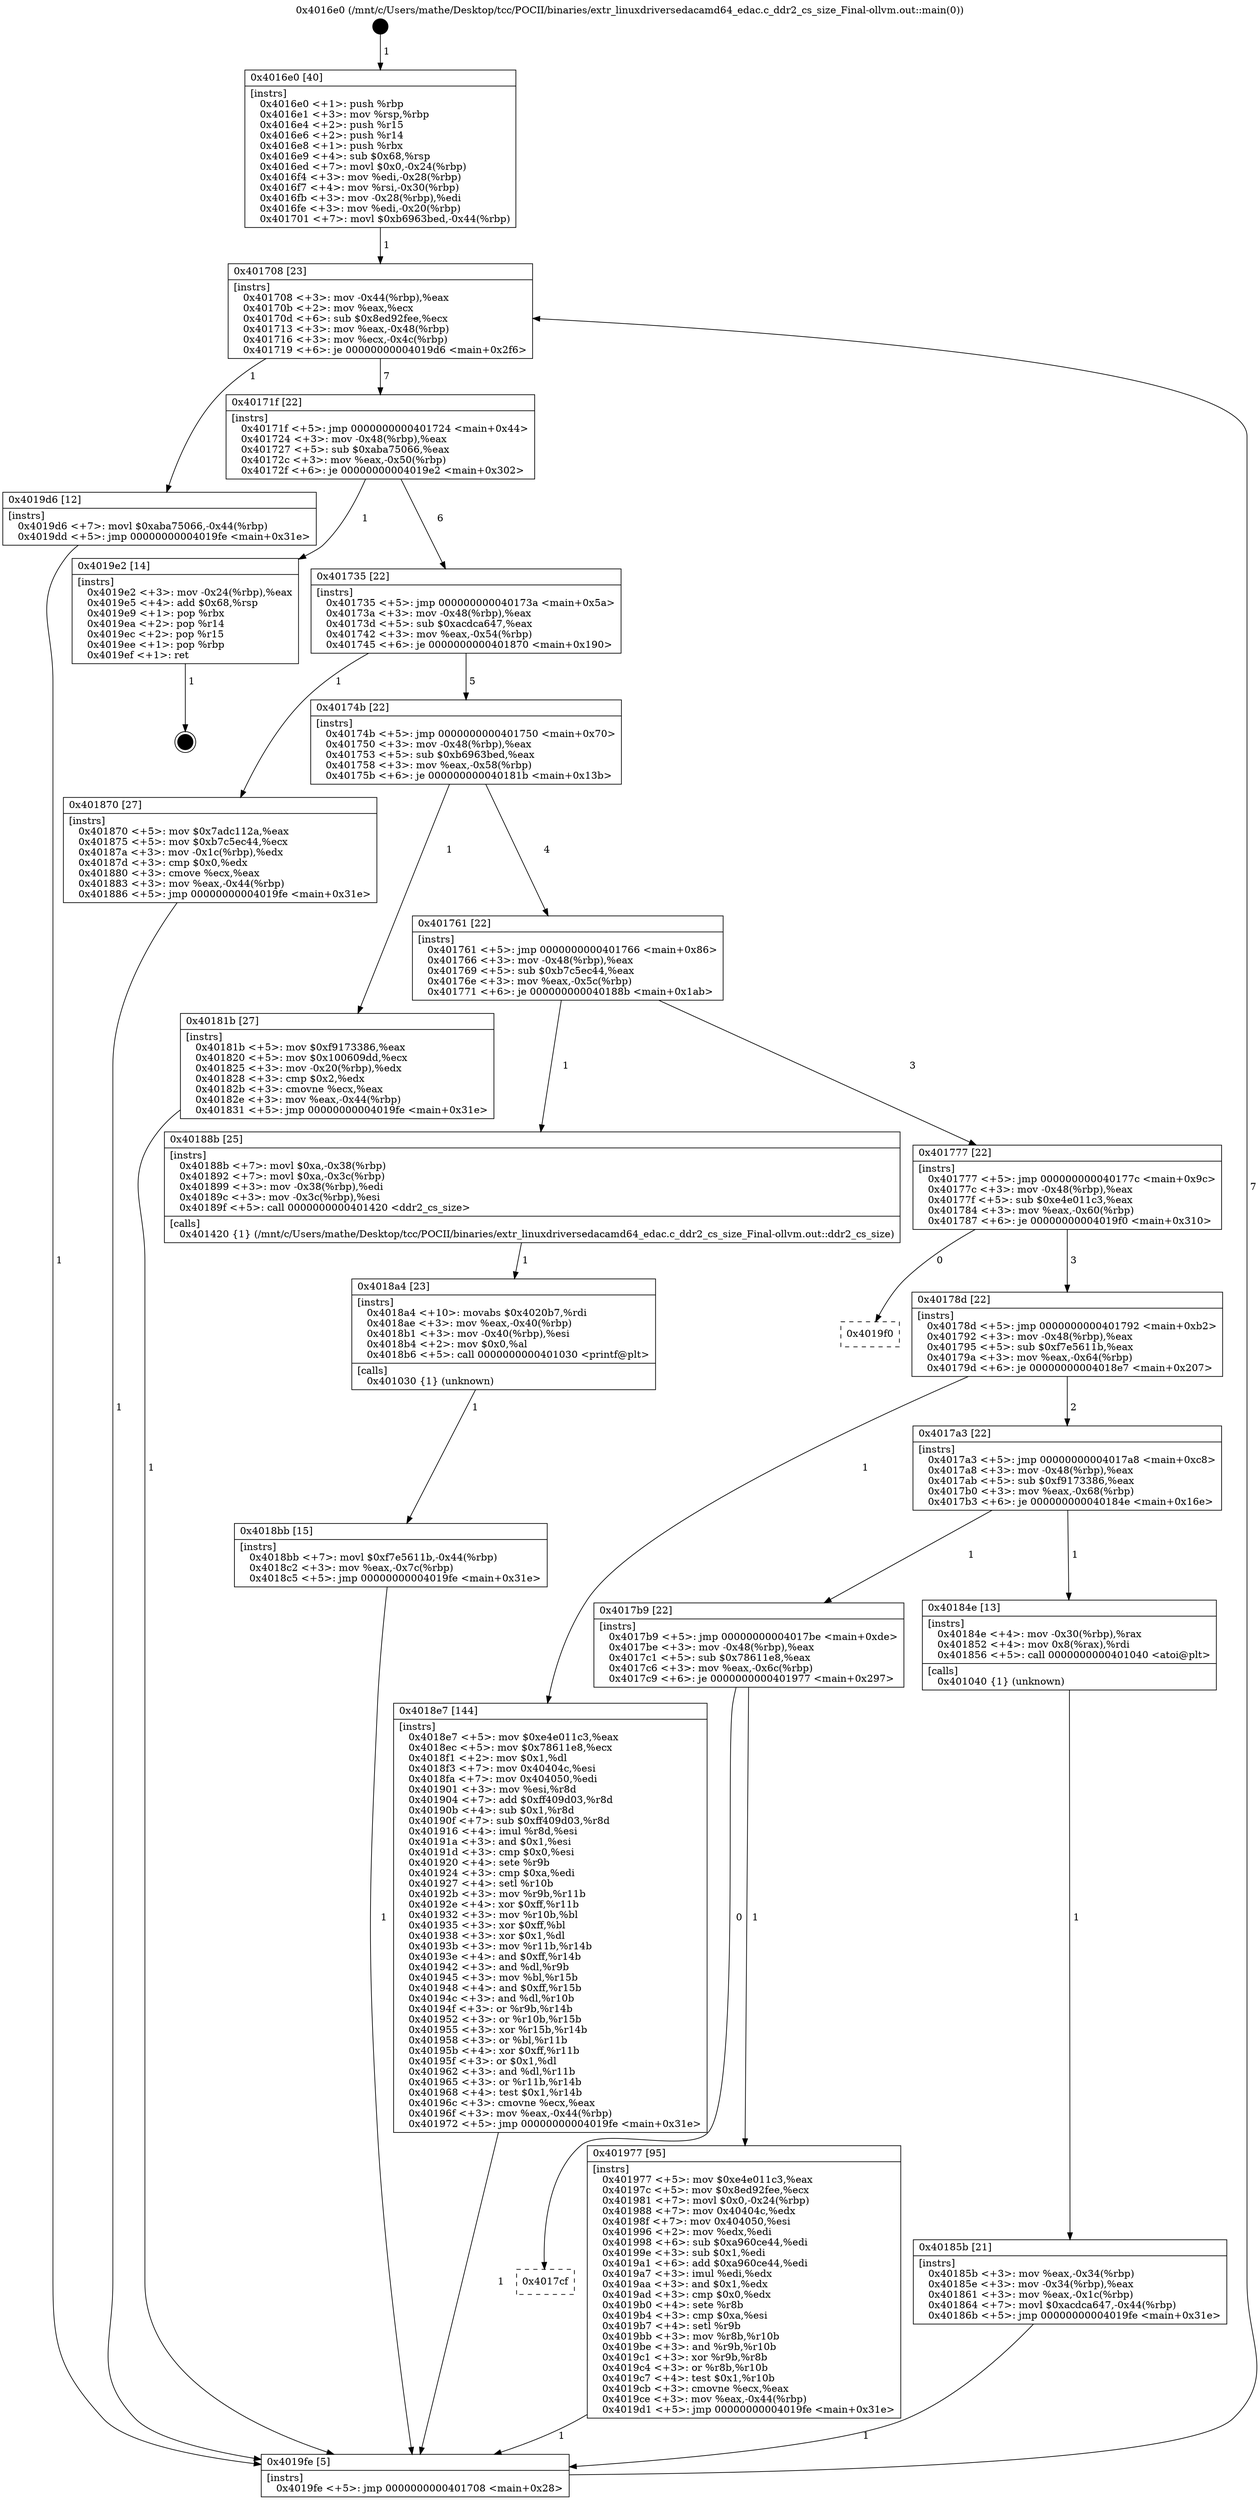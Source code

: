 digraph "0x4016e0" {
  label = "0x4016e0 (/mnt/c/Users/mathe/Desktop/tcc/POCII/binaries/extr_linuxdriversedacamd64_edac.c_ddr2_cs_size_Final-ollvm.out::main(0))"
  labelloc = "t"
  node[shape=record]

  Entry [label="",width=0.3,height=0.3,shape=circle,fillcolor=black,style=filled]
  "0x401708" [label="{
     0x401708 [23]\l
     | [instrs]\l
     &nbsp;&nbsp;0x401708 \<+3\>: mov -0x44(%rbp),%eax\l
     &nbsp;&nbsp;0x40170b \<+2\>: mov %eax,%ecx\l
     &nbsp;&nbsp;0x40170d \<+6\>: sub $0x8ed92fee,%ecx\l
     &nbsp;&nbsp;0x401713 \<+3\>: mov %eax,-0x48(%rbp)\l
     &nbsp;&nbsp;0x401716 \<+3\>: mov %ecx,-0x4c(%rbp)\l
     &nbsp;&nbsp;0x401719 \<+6\>: je 00000000004019d6 \<main+0x2f6\>\l
  }"]
  "0x4019d6" [label="{
     0x4019d6 [12]\l
     | [instrs]\l
     &nbsp;&nbsp;0x4019d6 \<+7\>: movl $0xaba75066,-0x44(%rbp)\l
     &nbsp;&nbsp;0x4019dd \<+5\>: jmp 00000000004019fe \<main+0x31e\>\l
  }"]
  "0x40171f" [label="{
     0x40171f [22]\l
     | [instrs]\l
     &nbsp;&nbsp;0x40171f \<+5\>: jmp 0000000000401724 \<main+0x44\>\l
     &nbsp;&nbsp;0x401724 \<+3\>: mov -0x48(%rbp),%eax\l
     &nbsp;&nbsp;0x401727 \<+5\>: sub $0xaba75066,%eax\l
     &nbsp;&nbsp;0x40172c \<+3\>: mov %eax,-0x50(%rbp)\l
     &nbsp;&nbsp;0x40172f \<+6\>: je 00000000004019e2 \<main+0x302\>\l
  }"]
  Exit [label="",width=0.3,height=0.3,shape=circle,fillcolor=black,style=filled,peripheries=2]
  "0x4019e2" [label="{
     0x4019e2 [14]\l
     | [instrs]\l
     &nbsp;&nbsp;0x4019e2 \<+3\>: mov -0x24(%rbp),%eax\l
     &nbsp;&nbsp;0x4019e5 \<+4\>: add $0x68,%rsp\l
     &nbsp;&nbsp;0x4019e9 \<+1\>: pop %rbx\l
     &nbsp;&nbsp;0x4019ea \<+2\>: pop %r14\l
     &nbsp;&nbsp;0x4019ec \<+2\>: pop %r15\l
     &nbsp;&nbsp;0x4019ee \<+1\>: pop %rbp\l
     &nbsp;&nbsp;0x4019ef \<+1\>: ret\l
  }"]
  "0x401735" [label="{
     0x401735 [22]\l
     | [instrs]\l
     &nbsp;&nbsp;0x401735 \<+5\>: jmp 000000000040173a \<main+0x5a\>\l
     &nbsp;&nbsp;0x40173a \<+3\>: mov -0x48(%rbp),%eax\l
     &nbsp;&nbsp;0x40173d \<+5\>: sub $0xacdca647,%eax\l
     &nbsp;&nbsp;0x401742 \<+3\>: mov %eax,-0x54(%rbp)\l
     &nbsp;&nbsp;0x401745 \<+6\>: je 0000000000401870 \<main+0x190\>\l
  }"]
  "0x4017cf" [label="{
     0x4017cf\l
  }", style=dashed]
  "0x401870" [label="{
     0x401870 [27]\l
     | [instrs]\l
     &nbsp;&nbsp;0x401870 \<+5\>: mov $0x7adc112a,%eax\l
     &nbsp;&nbsp;0x401875 \<+5\>: mov $0xb7c5ec44,%ecx\l
     &nbsp;&nbsp;0x40187a \<+3\>: mov -0x1c(%rbp),%edx\l
     &nbsp;&nbsp;0x40187d \<+3\>: cmp $0x0,%edx\l
     &nbsp;&nbsp;0x401880 \<+3\>: cmove %ecx,%eax\l
     &nbsp;&nbsp;0x401883 \<+3\>: mov %eax,-0x44(%rbp)\l
     &nbsp;&nbsp;0x401886 \<+5\>: jmp 00000000004019fe \<main+0x31e\>\l
  }"]
  "0x40174b" [label="{
     0x40174b [22]\l
     | [instrs]\l
     &nbsp;&nbsp;0x40174b \<+5\>: jmp 0000000000401750 \<main+0x70\>\l
     &nbsp;&nbsp;0x401750 \<+3\>: mov -0x48(%rbp),%eax\l
     &nbsp;&nbsp;0x401753 \<+5\>: sub $0xb6963bed,%eax\l
     &nbsp;&nbsp;0x401758 \<+3\>: mov %eax,-0x58(%rbp)\l
     &nbsp;&nbsp;0x40175b \<+6\>: je 000000000040181b \<main+0x13b\>\l
  }"]
  "0x401977" [label="{
     0x401977 [95]\l
     | [instrs]\l
     &nbsp;&nbsp;0x401977 \<+5\>: mov $0xe4e011c3,%eax\l
     &nbsp;&nbsp;0x40197c \<+5\>: mov $0x8ed92fee,%ecx\l
     &nbsp;&nbsp;0x401981 \<+7\>: movl $0x0,-0x24(%rbp)\l
     &nbsp;&nbsp;0x401988 \<+7\>: mov 0x40404c,%edx\l
     &nbsp;&nbsp;0x40198f \<+7\>: mov 0x404050,%esi\l
     &nbsp;&nbsp;0x401996 \<+2\>: mov %edx,%edi\l
     &nbsp;&nbsp;0x401998 \<+6\>: sub $0xa960ce44,%edi\l
     &nbsp;&nbsp;0x40199e \<+3\>: sub $0x1,%edi\l
     &nbsp;&nbsp;0x4019a1 \<+6\>: add $0xa960ce44,%edi\l
     &nbsp;&nbsp;0x4019a7 \<+3\>: imul %edi,%edx\l
     &nbsp;&nbsp;0x4019aa \<+3\>: and $0x1,%edx\l
     &nbsp;&nbsp;0x4019ad \<+3\>: cmp $0x0,%edx\l
     &nbsp;&nbsp;0x4019b0 \<+4\>: sete %r8b\l
     &nbsp;&nbsp;0x4019b4 \<+3\>: cmp $0xa,%esi\l
     &nbsp;&nbsp;0x4019b7 \<+4\>: setl %r9b\l
     &nbsp;&nbsp;0x4019bb \<+3\>: mov %r8b,%r10b\l
     &nbsp;&nbsp;0x4019be \<+3\>: and %r9b,%r10b\l
     &nbsp;&nbsp;0x4019c1 \<+3\>: xor %r9b,%r8b\l
     &nbsp;&nbsp;0x4019c4 \<+3\>: or %r8b,%r10b\l
     &nbsp;&nbsp;0x4019c7 \<+4\>: test $0x1,%r10b\l
     &nbsp;&nbsp;0x4019cb \<+3\>: cmovne %ecx,%eax\l
     &nbsp;&nbsp;0x4019ce \<+3\>: mov %eax,-0x44(%rbp)\l
     &nbsp;&nbsp;0x4019d1 \<+5\>: jmp 00000000004019fe \<main+0x31e\>\l
  }"]
  "0x40181b" [label="{
     0x40181b [27]\l
     | [instrs]\l
     &nbsp;&nbsp;0x40181b \<+5\>: mov $0xf9173386,%eax\l
     &nbsp;&nbsp;0x401820 \<+5\>: mov $0x100609dd,%ecx\l
     &nbsp;&nbsp;0x401825 \<+3\>: mov -0x20(%rbp),%edx\l
     &nbsp;&nbsp;0x401828 \<+3\>: cmp $0x2,%edx\l
     &nbsp;&nbsp;0x40182b \<+3\>: cmovne %ecx,%eax\l
     &nbsp;&nbsp;0x40182e \<+3\>: mov %eax,-0x44(%rbp)\l
     &nbsp;&nbsp;0x401831 \<+5\>: jmp 00000000004019fe \<main+0x31e\>\l
  }"]
  "0x401761" [label="{
     0x401761 [22]\l
     | [instrs]\l
     &nbsp;&nbsp;0x401761 \<+5\>: jmp 0000000000401766 \<main+0x86\>\l
     &nbsp;&nbsp;0x401766 \<+3\>: mov -0x48(%rbp),%eax\l
     &nbsp;&nbsp;0x401769 \<+5\>: sub $0xb7c5ec44,%eax\l
     &nbsp;&nbsp;0x40176e \<+3\>: mov %eax,-0x5c(%rbp)\l
     &nbsp;&nbsp;0x401771 \<+6\>: je 000000000040188b \<main+0x1ab\>\l
  }"]
  "0x4019fe" [label="{
     0x4019fe [5]\l
     | [instrs]\l
     &nbsp;&nbsp;0x4019fe \<+5\>: jmp 0000000000401708 \<main+0x28\>\l
  }"]
  "0x4016e0" [label="{
     0x4016e0 [40]\l
     | [instrs]\l
     &nbsp;&nbsp;0x4016e0 \<+1\>: push %rbp\l
     &nbsp;&nbsp;0x4016e1 \<+3\>: mov %rsp,%rbp\l
     &nbsp;&nbsp;0x4016e4 \<+2\>: push %r15\l
     &nbsp;&nbsp;0x4016e6 \<+2\>: push %r14\l
     &nbsp;&nbsp;0x4016e8 \<+1\>: push %rbx\l
     &nbsp;&nbsp;0x4016e9 \<+4\>: sub $0x68,%rsp\l
     &nbsp;&nbsp;0x4016ed \<+7\>: movl $0x0,-0x24(%rbp)\l
     &nbsp;&nbsp;0x4016f4 \<+3\>: mov %edi,-0x28(%rbp)\l
     &nbsp;&nbsp;0x4016f7 \<+4\>: mov %rsi,-0x30(%rbp)\l
     &nbsp;&nbsp;0x4016fb \<+3\>: mov -0x28(%rbp),%edi\l
     &nbsp;&nbsp;0x4016fe \<+3\>: mov %edi,-0x20(%rbp)\l
     &nbsp;&nbsp;0x401701 \<+7\>: movl $0xb6963bed,-0x44(%rbp)\l
  }"]
  "0x4018bb" [label="{
     0x4018bb [15]\l
     | [instrs]\l
     &nbsp;&nbsp;0x4018bb \<+7\>: movl $0xf7e5611b,-0x44(%rbp)\l
     &nbsp;&nbsp;0x4018c2 \<+3\>: mov %eax,-0x7c(%rbp)\l
     &nbsp;&nbsp;0x4018c5 \<+5\>: jmp 00000000004019fe \<main+0x31e\>\l
  }"]
  "0x40188b" [label="{
     0x40188b [25]\l
     | [instrs]\l
     &nbsp;&nbsp;0x40188b \<+7\>: movl $0xa,-0x38(%rbp)\l
     &nbsp;&nbsp;0x401892 \<+7\>: movl $0xa,-0x3c(%rbp)\l
     &nbsp;&nbsp;0x401899 \<+3\>: mov -0x38(%rbp),%edi\l
     &nbsp;&nbsp;0x40189c \<+3\>: mov -0x3c(%rbp),%esi\l
     &nbsp;&nbsp;0x40189f \<+5\>: call 0000000000401420 \<ddr2_cs_size\>\l
     | [calls]\l
     &nbsp;&nbsp;0x401420 \{1\} (/mnt/c/Users/mathe/Desktop/tcc/POCII/binaries/extr_linuxdriversedacamd64_edac.c_ddr2_cs_size_Final-ollvm.out::ddr2_cs_size)\l
  }"]
  "0x401777" [label="{
     0x401777 [22]\l
     | [instrs]\l
     &nbsp;&nbsp;0x401777 \<+5\>: jmp 000000000040177c \<main+0x9c\>\l
     &nbsp;&nbsp;0x40177c \<+3\>: mov -0x48(%rbp),%eax\l
     &nbsp;&nbsp;0x40177f \<+5\>: sub $0xe4e011c3,%eax\l
     &nbsp;&nbsp;0x401784 \<+3\>: mov %eax,-0x60(%rbp)\l
     &nbsp;&nbsp;0x401787 \<+6\>: je 00000000004019f0 \<main+0x310\>\l
  }"]
  "0x4018a4" [label="{
     0x4018a4 [23]\l
     | [instrs]\l
     &nbsp;&nbsp;0x4018a4 \<+10\>: movabs $0x4020b7,%rdi\l
     &nbsp;&nbsp;0x4018ae \<+3\>: mov %eax,-0x40(%rbp)\l
     &nbsp;&nbsp;0x4018b1 \<+3\>: mov -0x40(%rbp),%esi\l
     &nbsp;&nbsp;0x4018b4 \<+2\>: mov $0x0,%al\l
     &nbsp;&nbsp;0x4018b6 \<+5\>: call 0000000000401030 \<printf@plt\>\l
     | [calls]\l
     &nbsp;&nbsp;0x401030 \{1\} (unknown)\l
  }"]
  "0x4019f0" [label="{
     0x4019f0\l
  }", style=dashed]
  "0x40178d" [label="{
     0x40178d [22]\l
     | [instrs]\l
     &nbsp;&nbsp;0x40178d \<+5\>: jmp 0000000000401792 \<main+0xb2\>\l
     &nbsp;&nbsp;0x401792 \<+3\>: mov -0x48(%rbp),%eax\l
     &nbsp;&nbsp;0x401795 \<+5\>: sub $0xf7e5611b,%eax\l
     &nbsp;&nbsp;0x40179a \<+3\>: mov %eax,-0x64(%rbp)\l
     &nbsp;&nbsp;0x40179d \<+6\>: je 00000000004018e7 \<main+0x207\>\l
  }"]
  "0x40185b" [label="{
     0x40185b [21]\l
     | [instrs]\l
     &nbsp;&nbsp;0x40185b \<+3\>: mov %eax,-0x34(%rbp)\l
     &nbsp;&nbsp;0x40185e \<+3\>: mov -0x34(%rbp),%eax\l
     &nbsp;&nbsp;0x401861 \<+3\>: mov %eax,-0x1c(%rbp)\l
     &nbsp;&nbsp;0x401864 \<+7\>: movl $0xacdca647,-0x44(%rbp)\l
     &nbsp;&nbsp;0x40186b \<+5\>: jmp 00000000004019fe \<main+0x31e\>\l
  }"]
  "0x4018e7" [label="{
     0x4018e7 [144]\l
     | [instrs]\l
     &nbsp;&nbsp;0x4018e7 \<+5\>: mov $0xe4e011c3,%eax\l
     &nbsp;&nbsp;0x4018ec \<+5\>: mov $0x78611e8,%ecx\l
     &nbsp;&nbsp;0x4018f1 \<+2\>: mov $0x1,%dl\l
     &nbsp;&nbsp;0x4018f3 \<+7\>: mov 0x40404c,%esi\l
     &nbsp;&nbsp;0x4018fa \<+7\>: mov 0x404050,%edi\l
     &nbsp;&nbsp;0x401901 \<+3\>: mov %esi,%r8d\l
     &nbsp;&nbsp;0x401904 \<+7\>: add $0xff409d03,%r8d\l
     &nbsp;&nbsp;0x40190b \<+4\>: sub $0x1,%r8d\l
     &nbsp;&nbsp;0x40190f \<+7\>: sub $0xff409d03,%r8d\l
     &nbsp;&nbsp;0x401916 \<+4\>: imul %r8d,%esi\l
     &nbsp;&nbsp;0x40191a \<+3\>: and $0x1,%esi\l
     &nbsp;&nbsp;0x40191d \<+3\>: cmp $0x0,%esi\l
     &nbsp;&nbsp;0x401920 \<+4\>: sete %r9b\l
     &nbsp;&nbsp;0x401924 \<+3\>: cmp $0xa,%edi\l
     &nbsp;&nbsp;0x401927 \<+4\>: setl %r10b\l
     &nbsp;&nbsp;0x40192b \<+3\>: mov %r9b,%r11b\l
     &nbsp;&nbsp;0x40192e \<+4\>: xor $0xff,%r11b\l
     &nbsp;&nbsp;0x401932 \<+3\>: mov %r10b,%bl\l
     &nbsp;&nbsp;0x401935 \<+3\>: xor $0xff,%bl\l
     &nbsp;&nbsp;0x401938 \<+3\>: xor $0x1,%dl\l
     &nbsp;&nbsp;0x40193b \<+3\>: mov %r11b,%r14b\l
     &nbsp;&nbsp;0x40193e \<+4\>: and $0xff,%r14b\l
     &nbsp;&nbsp;0x401942 \<+3\>: and %dl,%r9b\l
     &nbsp;&nbsp;0x401945 \<+3\>: mov %bl,%r15b\l
     &nbsp;&nbsp;0x401948 \<+4\>: and $0xff,%r15b\l
     &nbsp;&nbsp;0x40194c \<+3\>: and %dl,%r10b\l
     &nbsp;&nbsp;0x40194f \<+3\>: or %r9b,%r14b\l
     &nbsp;&nbsp;0x401952 \<+3\>: or %r10b,%r15b\l
     &nbsp;&nbsp;0x401955 \<+3\>: xor %r15b,%r14b\l
     &nbsp;&nbsp;0x401958 \<+3\>: or %bl,%r11b\l
     &nbsp;&nbsp;0x40195b \<+4\>: xor $0xff,%r11b\l
     &nbsp;&nbsp;0x40195f \<+3\>: or $0x1,%dl\l
     &nbsp;&nbsp;0x401962 \<+3\>: and %dl,%r11b\l
     &nbsp;&nbsp;0x401965 \<+3\>: or %r11b,%r14b\l
     &nbsp;&nbsp;0x401968 \<+4\>: test $0x1,%r14b\l
     &nbsp;&nbsp;0x40196c \<+3\>: cmovne %ecx,%eax\l
     &nbsp;&nbsp;0x40196f \<+3\>: mov %eax,-0x44(%rbp)\l
     &nbsp;&nbsp;0x401972 \<+5\>: jmp 00000000004019fe \<main+0x31e\>\l
  }"]
  "0x4017a3" [label="{
     0x4017a3 [22]\l
     | [instrs]\l
     &nbsp;&nbsp;0x4017a3 \<+5\>: jmp 00000000004017a8 \<main+0xc8\>\l
     &nbsp;&nbsp;0x4017a8 \<+3\>: mov -0x48(%rbp),%eax\l
     &nbsp;&nbsp;0x4017ab \<+5\>: sub $0xf9173386,%eax\l
     &nbsp;&nbsp;0x4017b0 \<+3\>: mov %eax,-0x68(%rbp)\l
     &nbsp;&nbsp;0x4017b3 \<+6\>: je 000000000040184e \<main+0x16e\>\l
  }"]
  "0x4017b9" [label="{
     0x4017b9 [22]\l
     | [instrs]\l
     &nbsp;&nbsp;0x4017b9 \<+5\>: jmp 00000000004017be \<main+0xde\>\l
     &nbsp;&nbsp;0x4017be \<+3\>: mov -0x48(%rbp),%eax\l
     &nbsp;&nbsp;0x4017c1 \<+5\>: sub $0x78611e8,%eax\l
     &nbsp;&nbsp;0x4017c6 \<+3\>: mov %eax,-0x6c(%rbp)\l
     &nbsp;&nbsp;0x4017c9 \<+6\>: je 0000000000401977 \<main+0x297\>\l
  }"]
  "0x40184e" [label="{
     0x40184e [13]\l
     | [instrs]\l
     &nbsp;&nbsp;0x40184e \<+4\>: mov -0x30(%rbp),%rax\l
     &nbsp;&nbsp;0x401852 \<+4\>: mov 0x8(%rax),%rdi\l
     &nbsp;&nbsp;0x401856 \<+5\>: call 0000000000401040 \<atoi@plt\>\l
     | [calls]\l
     &nbsp;&nbsp;0x401040 \{1\} (unknown)\l
  }"]
  Entry -> "0x4016e0" [label=" 1"]
  "0x401708" -> "0x4019d6" [label=" 1"]
  "0x401708" -> "0x40171f" [label=" 7"]
  "0x4019e2" -> Exit [label=" 1"]
  "0x40171f" -> "0x4019e2" [label=" 1"]
  "0x40171f" -> "0x401735" [label=" 6"]
  "0x4019d6" -> "0x4019fe" [label=" 1"]
  "0x401735" -> "0x401870" [label=" 1"]
  "0x401735" -> "0x40174b" [label=" 5"]
  "0x401977" -> "0x4019fe" [label=" 1"]
  "0x40174b" -> "0x40181b" [label=" 1"]
  "0x40174b" -> "0x401761" [label=" 4"]
  "0x40181b" -> "0x4019fe" [label=" 1"]
  "0x4016e0" -> "0x401708" [label=" 1"]
  "0x4019fe" -> "0x401708" [label=" 7"]
  "0x4017b9" -> "0x4017cf" [label=" 0"]
  "0x401761" -> "0x40188b" [label=" 1"]
  "0x401761" -> "0x401777" [label=" 3"]
  "0x4017b9" -> "0x401977" [label=" 1"]
  "0x401777" -> "0x4019f0" [label=" 0"]
  "0x401777" -> "0x40178d" [label=" 3"]
  "0x4018e7" -> "0x4019fe" [label=" 1"]
  "0x40178d" -> "0x4018e7" [label=" 1"]
  "0x40178d" -> "0x4017a3" [label=" 2"]
  "0x4018bb" -> "0x4019fe" [label=" 1"]
  "0x4017a3" -> "0x40184e" [label=" 1"]
  "0x4017a3" -> "0x4017b9" [label=" 1"]
  "0x40184e" -> "0x40185b" [label=" 1"]
  "0x40185b" -> "0x4019fe" [label=" 1"]
  "0x401870" -> "0x4019fe" [label=" 1"]
  "0x40188b" -> "0x4018a4" [label=" 1"]
  "0x4018a4" -> "0x4018bb" [label=" 1"]
}
